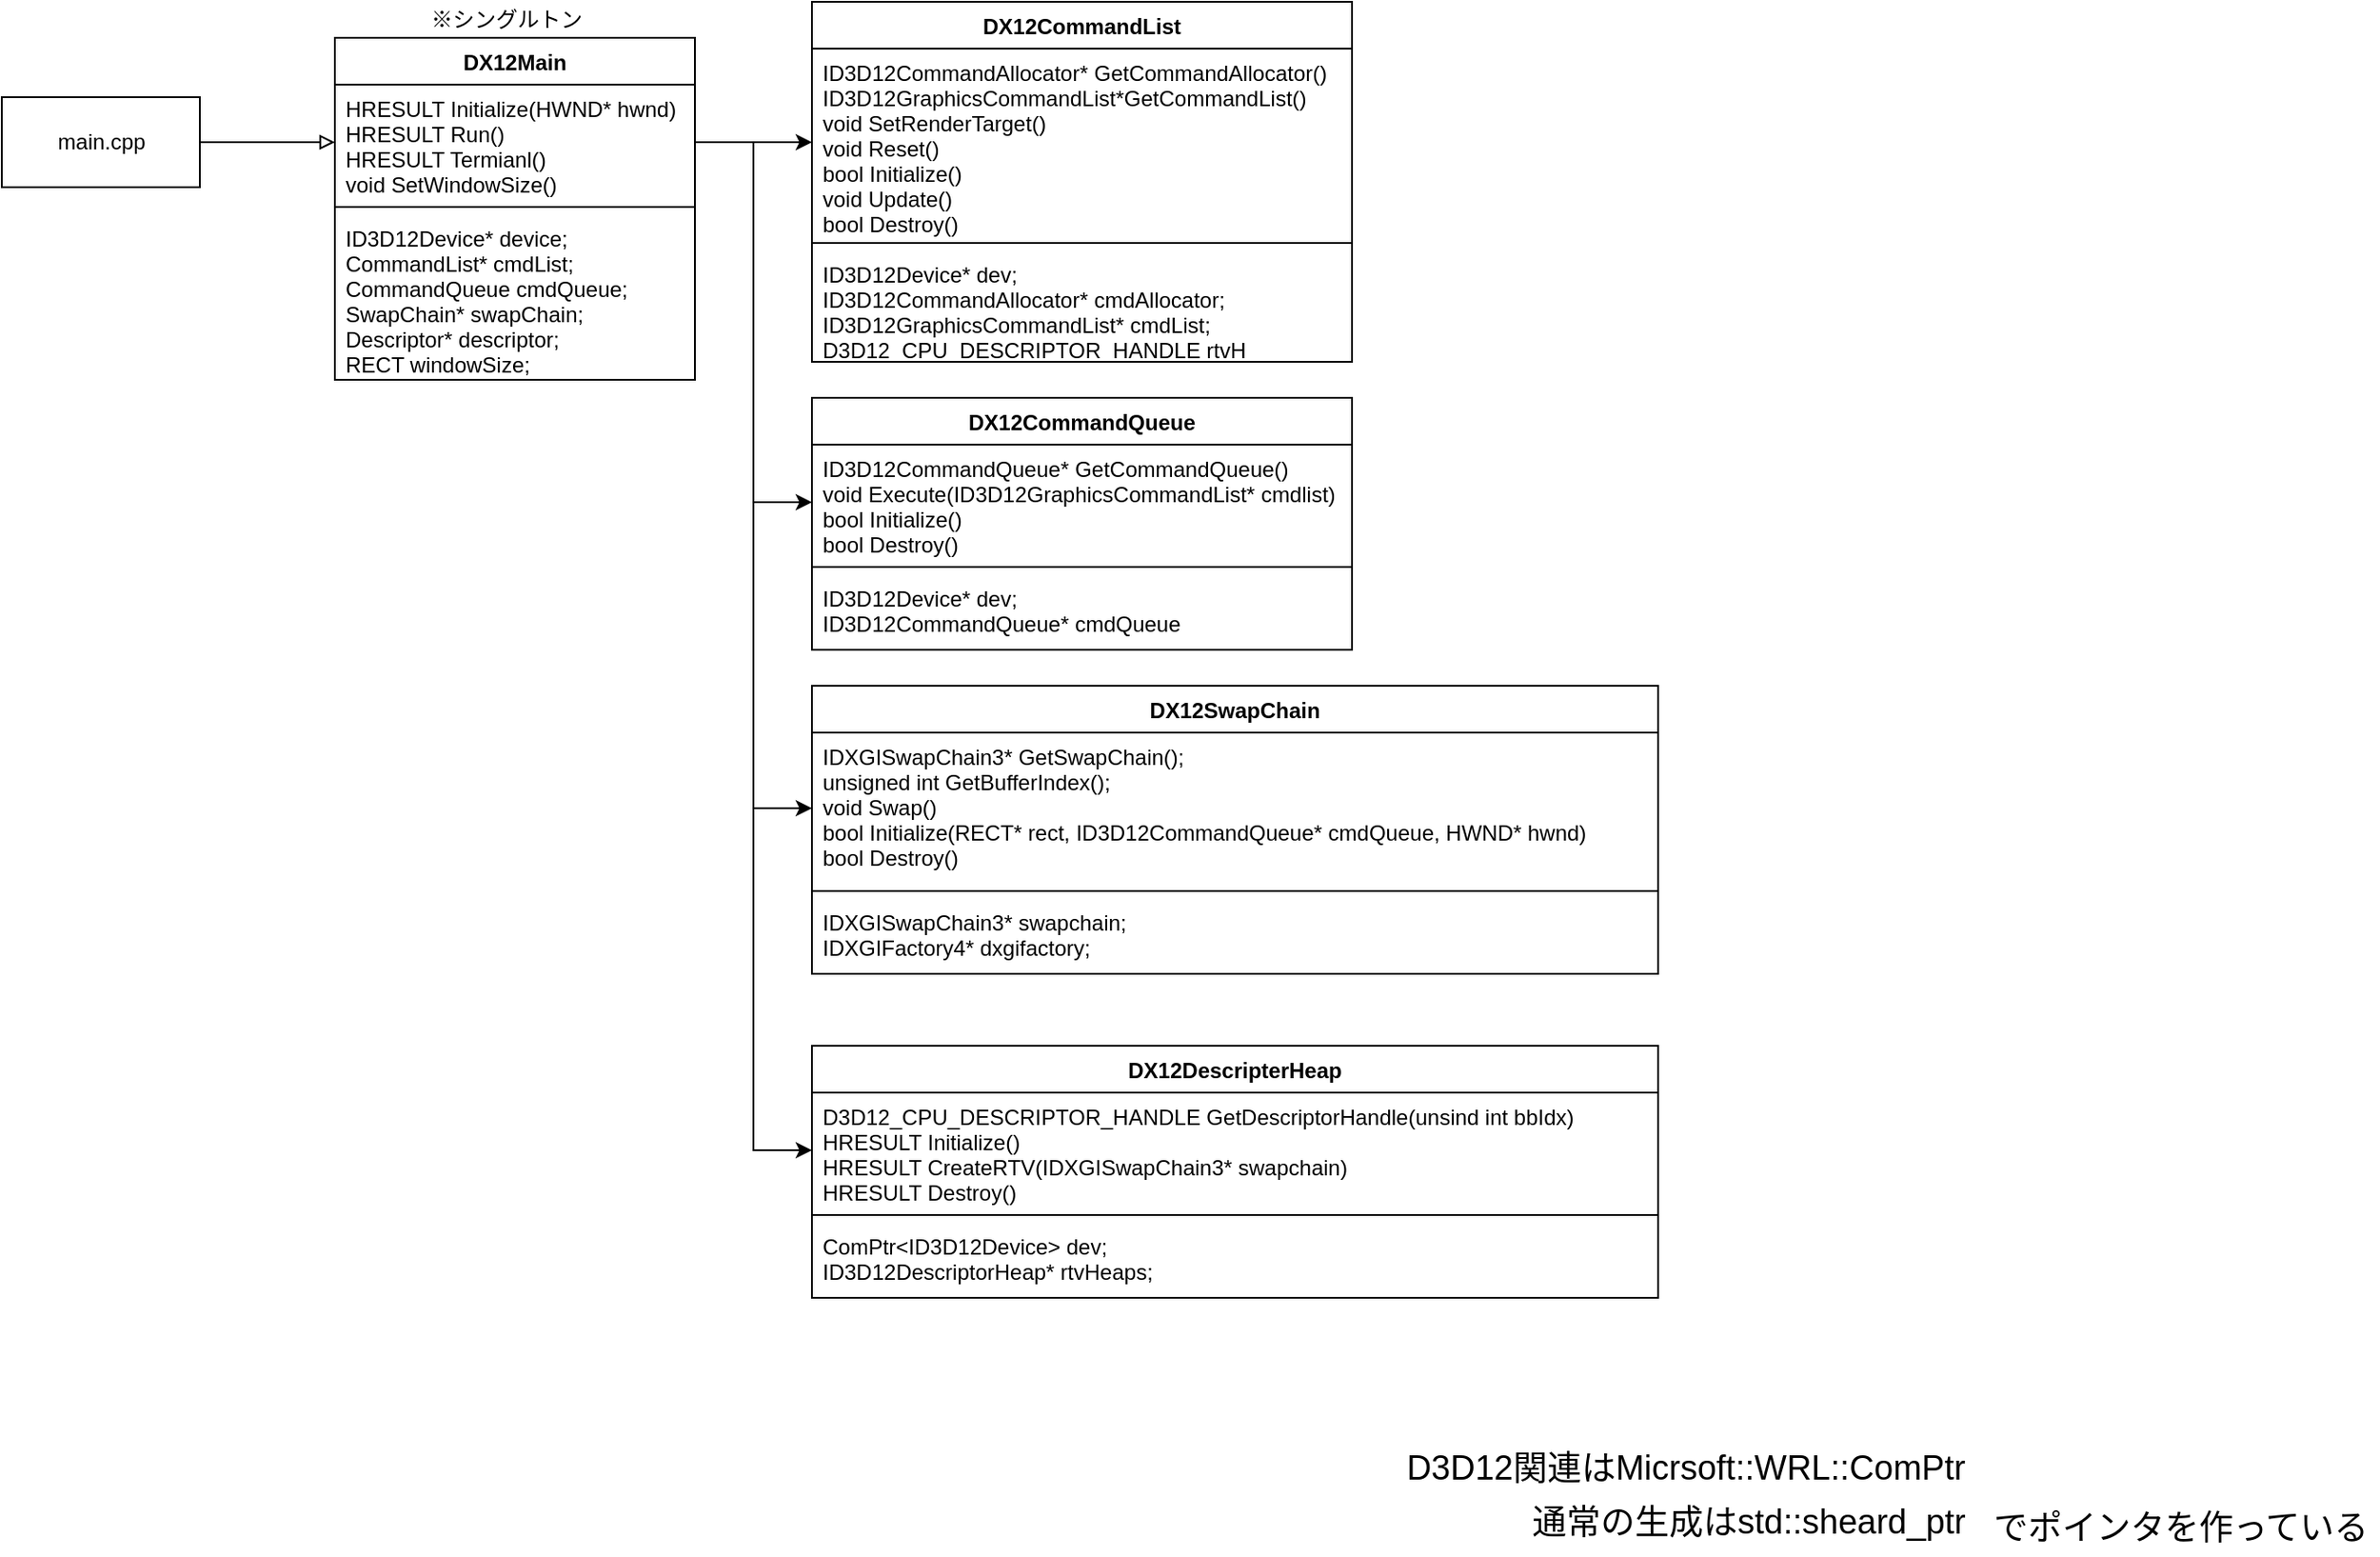 <mxfile version="12.9.3" type="device"><diagram name="Page-1" id="c4acf3e9-155e-7222-9cf6-157b1a14988f"><mxGraphModel dx="1673" dy="967" grid="1" gridSize="10" guides="1" tooltips="1" connect="1" arrows="1" fold="1" page="1" pageScale="1" pageWidth="850" pageHeight="1100" background="#ffffff" math="0" shadow="0"><root><mxCell id="0"/><mxCell id="1" parent="0"/><mxCell id="6dSBMfs9ndK4lUOHpKlb-33" style="edgeStyle=orthogonalEdgeStyle;rounded=0;orthogonalLoop=1;jettySize=auto;html=1;exitX=1;exitY=0.5;exitDx=0;exitDy=0;entryX=0;entryY=0.5;entryDx=0;entryDy=0;endArrow=block;endFill=0;" edge="1" parent="1" source="6dSBMfs9ndK4lUOHpKlb-1" target="6dSBMfs9ndK4lUOHpKlb-3"><mxGeometry relative="1" as="geometry"/></mxCell><mxCell id="6dSBMfs9ndK4lUOHpKlb-1" value="main.cpp" style="html=1;" vertex="1" parent="1"><mxGeometry x="370" y="283" width="110" height="50" as="geometry"/></mxCell><mxCell id="6dSBMfs9ndK4lUOHpKlb-27" style="edgeStyle=orthogonalEdgeStyle;rounded=0;orthogonalLoop=1;jettySize=auto;html=1;exitX=1;exitY=0.5;exitDx=0;exitDy=0;entryX=0;entryY=0.5;entryDx=0;entryDy=0;" edge="1" parent="1" source="6dSBMfs9ndK4lUOHpKlb-3" target="6dSBMfs9ndK4lUOHpKlb-15"><mxGeometry relative="1" as="geometry"/></mxCell><mxCell id="6dSBMfs9ndK4lUOHpKlb-28" style="edgeStyle=orthogonalEdgeStyle;rounded=0;orthogonalLoop=1;jettySize=auto;html=1;exitX=1;exitY=0.5;exitDx=0;exitDy=0;entryX=0;entryY=0.5;entryDx=0;entryDy=0;" edge="1" parent="1" source="6dSBMfs9ndK4lUOHpKlb-3" target="6dSBMfs9ndK4lUOHpKlb-19"><mxGeometry relative="1" as="geometry"/></mxCell><mxCell id="6dSBMfs9ndK4lUOHpKlb-29" style="edgeStyle=orthogonalEdgeStyle;rounded=0;orthogonalLoop=1;jettySize=auto;html=1;exitX=1;exitY=0.5;exitDx=0;exitDy=0;entryX=0;entryY=0.5;entryDx=0;entryDy=0;" edge="1" parent="1" source="6dSBMfs9ndK4lUOHpKlb-3" target="6dSBMfs9ndK4lUOHpKlb-23"><mxGeometry relative="1" as="geometry"/></mxCell><mxCell id="6dSBMfs9ndK4lUOHpKlb-30" value="※シングルトン" style="text;html=1;align=center;verticalAlign=middle;resizable=0;points=[];autosize=1;" vertex="1" parent="1"><mxGeometry x="600" y="230" width="100" height="20" as="geometry"/></mxCell><mxCell id="6dSBMfs9ndK4lUOHpKlb-31" style="edgeStyle=orthogonalEdgeStyle;rounded=0;orthogonalLoop=1;jettySize=auto;html=1;exitX=1;exitY=0.5;exitDx=0;exitDy=0;entryX=0;entryY=0.5;entryDx=0;entryDy=0;" edge="1" parent="1" source="6dSBMfs9ndK4lUOHpKlb-3" target="6dSBMfs9ndK4lUOHpKlb-11"><mxGeometry relative="1" as="geometry"/></mxCell><mxCell id="6dSBMfs9ndK4lUOHpKlb-10" value="DX12CommandList" style="swimlane;fontStyle=1;align=center;verticalAlign=top;childLayout=stackLayout;horizontal=1;startSize=26;horizontalStack=0;resizeParent=1;resizeParentMax=0;resizeLast=0;collapsible=1;marginBottom=0;" vertex="1" parent="1"><mxGeometry x="820" y="230" width="300" height="200" as="geometry"/></mxCell><mxCell id="6dSBMfs9ndK4lUOHpKlb-11" value="ID3D12CommandAllocator* GetCommandAllocator()&#10;ID3D12GraphicsCommandList*GetCommandList()&#10;void SetRenderTarget()&#10;void Reset()&#10;bool Initialize()&#10;void Update()&#10;bool Destroy()" style="text;strokeColor=none;fillColor=none;align=left;verticalAlign=top;spacingLeft=4;spacingRight=4;overflow=hidden;rotatable=0;points=[[0,0.5],[1,0.5]];portConstraint=eastwest;" vertex="1" parent="6dSBMfs9ndK4lUOHpKlb-10"><mxGeometry y="26" width="300" height="104" as="geometry"/></mxCell><mxCell id="6dSBMfs9ndK4lUOHpKlb-12" value="" style="line;strokeWidth=1;fillColor=none;align=left;verticalAlign=middle;spacingTop=-1;spacingLeft=3;spacingRight=3;rotatable=0;labelPosition=right;points=[];portConstraint=eastwest;" vertex="1" parent="6dSBMfs9ndK4lUOHpKlb-10"><mxGeometry y="130" width="300" height="8" as="geometry"/></mxCell><mxCell id="6dSBMfs9ndK4lUOHpKlb-13" value="ID3D12Device* dev;&#10;ID3D12CommandAllocator* cmdAllocator;&#10;ID3D12GraphicsCommandList* cmdList;&#10;D3D12_CPU_DESCRIPTOR_HANDLE rtvH&#10;" style="text;strokeColor=none;fillColor=none;align=left;verticalAlign=top;spacingLeft=4;spacingRight=4;overflow=hidden;rotatable=0;points=[[0,0.5],[1,0.5]];portConstraint=eastwest;" vertex="1" parent="6dSBMfs9ndK4lUOHpKlb-10"><mxGeometry y="138" width="300" height="62" as="geometry"/></mxCell><mxCell id="6dSBMfs9ndK4lUOHpKlb-2" value="DX12Main" style="swimlane;fontStyle=1;align=center;verticalAlign=top;childLayout=stackLayout;horizontal=1;startSize=26;horizontalStack=0;resizeParent=1;resizeParentMax=0;resizeLast=0;collapsible=1;marginBottom=0;" vertex="1" parent="1"><mxGeometry x="555" y="250" width="200" height="190" as="geometry"/></mxCell><mxCell id="6dSBMfs9ndK4lUOHpKlb-3" value="HRESULT Initialize(HWND* hwnd)&#10;HRESULT Run()&#10;HRESULT Termianl()&#10;void SetWindowSize()" style="text;strokeColor=none;fillColor=none;align=left;verticalAlign=top;spacingLeft=4;spacingRight=4;overflow=hidden;rotatable=0;points=[[0,0.5],[1,0.5]];portConstraint=eastwest;" vertex="1" parent="6dSBMfs9ndK4lUOHpKlb-2"><mxGeometry y="26" width="200" height="64" as="geometry"/></mxCell><mxCell id="6dSBMfs9ndK4lUOHpKlb-4" value="" style="line;strokeWidth=1;fillColor=none;align=left;verticalAlign=middle;spacingTop=-1;spacingLeft=3;spacingRight=3;rotatable=0;labelPosition=right;points=[];portConstraint=eastwest;" vertex="1" parent="6dSBMfs9ndK4lUOHpKlb-2"><mxGeometry y="90" width="200" height="8" as="geometry"/></mxCell><mxCell id="6dSBMfs9ndK4lUOHpKlb-5" value="ID3D12Device* device;&#10;CommandList* cmdList;&#10;CommandQueue cmdQueue;&#10;SwapChain* swapChain;&#10;Descriptor* descriptor;&#10;RECT windowSize;" style="text;strokeColor=none;fillColor=none;align=left;verticalAlign=top;spacingLeft=4;spacingRight=4;overflow=hidden;rotatable=0;points=[[0,0.5],[1,0.5]];portConstraint=eastwest;" vertex="1" parent="6dSBMfs9ndK4lUOHpKlb-2"><mxGeometry y="98" width="200" height="92" as="geometry"/></mxCell><mxCell id="6dSBMfs9ndK4lUOHpKlb-22" value="DX12DescripterHeap" style="swimlane;fontStyle=1;align=center;verticalAlign=top;childLayout=stackLayout;horizontal=1;startSize=26;horizontalStack=0;resizeParent=1;resizeParentMax=0;resizeLast=0;collapsible=1;marginBottom=0;" vertex="1" parent="1"><mxGeometry x="820" y="810" width="470" height="140" as="geometry"/></mxCell><mxCell id="6dSBMfs9ndK4lUOHpKlb-23" value="D3D12_CPU_DESCRIPTOR_HANDLE GetDescriptorHandle(unsind int bbIdx)&#10;HRESULT Initialize()&#10;HRESULT CreateRTV(IDXGISwapChain3* swapchain)&#10;HRESULT Destroy()&#10;" style="text;strokeColor=none;fillColor=none;align=left;verticalAlign=top;spacingLeft=4;spacingRight=4;overflow=hidden;rotatable=0;points=[[0,0.5],[1,0.5]];portConstraint=eastwest;" vertex="1" parent="6dSBMfs9ndK4lUOHpKlb-22"><mxGeometry y="26" width="470" height="64" as="geometry"/></mxCell><mxCell id="6dSBMfs9ndK4lUOHpKlb-24" value="" style="line;strokeWidth=1;fillColor=none;align=left;verticalAlign=middle;spacingTop=-1;spacingLeft=3;spacingRight=3;rotatable=0;labelPosition=right;points=[];portConstraint=eastwest;" vertex="1" parent="6dSBMfs9ndK4lUOHpKlb-22"><mxGeometry y="90" width="470" height="8" as="geometry"/></mxCell><mxCell id="6dSBMfs9ndK4lUOHpKlb-25" value="ComPtr&lt;ID3D12Device&gt; dev;&#10;ID3D12DescriptorHeap* rtvHeaps;" style="text;strokeColor=none;fillColor=none;align=left;verticalAlign=top;spacingLeft=4;spacingRight=4;overflow=hidden;rotatable=0;points=[[0,0.5],[1,0.5]];portConstraint=eastwest;" vertex="1" parent="6dSBMfs9ndK4lUOHpKlb-22"><mxGeometry y="98" width="470" height="42" as="geometry"/></mxCell><mxCell id="6dSBMfs9ndK4lUOHpKlb-18" value="DX12SwapChain" style="swimlane;fontStyle=1;align=center;verticalAlign=top;childLayout=stackLayout;horizontal=1;startSize=26;horizontalStack=0;resizeParent=1;resizeParentMax=0;resizeLast=0;collapsible=1;marginBottom=0;" vertex="1" parent="1"><mxGeometry x="820" y="610" width="470" height="160" as="geometry"/></mxCell><mxCell id="6dSBMfs9ndK4lUOHpKlb-19" value="IDXGISwapChain3* GetSwapChain();&#10;unsigned int GetBufferIndex();&#10;void Swap()&#10;bool Initialize(RECT* rect, ID3D12CommandQueue* cmdQueue, HWND* hwnd)&#10;bool Destroy()" style="text;strokeColor=none;fillColor=none;align=left;verticalAlign=top;spacingLeft=4;spacingRight=4;overflow=hidden;rotatable=0;points=[[0,0.5],[1,0.5]];portConstraint=eastwest;" vertex="1" parent="6dSBMfs9ndK4lUOHpKlb-18"><mxGeometry y="26" width="470" height="84" as="geometry"/></mxCell><mxCell id="6dSBMfs9ndK4lUOHpKlb-20" value="" style="line;strokeWidth=1;fillColor=none;align=left;verticalAlign=middle;spacingTop=-1;spacingLeft=3;spacingRight=3;rotatable=0;labelPosition=right;points=[];portConstraint=eastwest;" vertex="1" parent="6dSBMfs9ndK4lUOHpKlb-18"><mxGeometry y="110" width="470" height="8" as="geometry"/></mxCell><mxCell id="6dSBMfs9ndK4lUOHpKlb-21" value="IDXGISwapChain3* swapchain;&#10;IDXGIFactory4* dxgifactory;&#10;" style="text;strokeColor=none;fillColor=none;align=left;verticalAlign=top;spacingLeft=4;spacingRight=4;overflow=hidden;rotatable=0;points=[[0,0.5],[1,0.5]];portConstraint=eastwest;" vertex="1" parent="6dSBMfs9ndK4lUOHpKlb-18"><mxGeometry y="118" width="470" height="42" as="geometry"/></mxCell><mxCell id="6dSBMfs9ndK4lUOHpKlb-14" value="DX12CommandQueue" style="swimlane;fontStyle=1;align=center;verticalAlign=top;childLayout=stackLayout;horizontal=1;startSize=26;horizontalStack=0;resizeParent=1;resizeParentMax=0;resizeLast=0;collapsible=1;marginBottom=0;" vertex="1" parent="1"><mxGeometry x="820" y="450" width="300" height="140" as="geometry"/></mxCell><mxCell id="6dSBMfs9ndK4lUOHpKlb-15" value="ID3D12CommandQueue* GetCommandQueue()&#10;void Execute(ID3D12GraphicsCommandList* cmdlist)&#10;bool Initialize()&#10;bool Destroy()&#10;" style="text;strokeColor=none;fillColor=none;align=left;verticalAlign=top;spacingLeft=4;spacingRight=4;overflow=hidden;rotatable=0;points=[[0,0.5],[1,0.5]];portConstraint=eastwest;" vertex="1" parent="6dSBMfs9ndK4lUOHpKlb-14"><mxGeometry y="26" width="300" height="64" as="geometry"/></mxCell><mxCell id="6dSBMfs9ndK4lUOHpKlb-16" value="" style="line;strokeWidth=1;fillColor=none;align=left;verticalAlign=middle;spacingTop=-1;spacingLeft=3;spacingRight=3;rotatable=0;labelPosition=right;points=[];portConstraint=eastwest;" vertex="1" parent="6dSBMfs9ndK4lUOHpKlb-14"><mxGeometry y="90" width="300" height="8" as="geometry"/></mxCell><mxCell id="6dSBMfs9ndK4lUOHpKlb-17" value="ID3D12Device* dev;&#10;ID3D12CommandQueue* cmdQueue" style="text;strokeColor=none;fillColor=none;align=left;verticalAlign=top;spacingLeft=4;spacingRight=4;overflow=hidden;rotatable=0;points=[[0,0.5],[1,0.5]];portConstraint=eastwest;" vertex="1" parent="6dSBMfs9ndK4lUOHpKlb-14"><mxGeometry y="98" width="300" height="42" as="geometry"/></mxCell><mxCell id="6dSBMfs9ndK4lUOHpKlb-34" value="D3D12関連はMicrsoft::WRL::ComPtr" style="text;html=1;align=center;verticalAlign=middle;resizable=0;points=[];autosize=1;fontSize=19;" vertex="1" parent="1"><mxGeometry x="1140" y="1030" width="330" height="30" as="geometry"/></mxCell><mxCell id="6dSBMfs9ndK4lUOHpKlb-35" value="通常の生成はstd::sheard_ptr" style="text;html=1;align=center;verticalAlign=middle;resizable=0;points=[];autosize=1;fontSize=19;" vertex="1" parent="1"><mxGeometry x="1210" y="1060" width="260" height="30" as="geometry"/></mxCell><mxCell id="6dSBMfs9ndK4lUOHpKlb-36" value="でポインタを作っている" style="text;html=1;align=center;verticalAlign=middle;resizable=0;points=[];autosize=1;fontSize=19;" vertex="1" parent="1"><mxGeometry x="1470" y="1063" width="220" height="30" as="geometry"/></mxCell></root></mxGraphModel></diagram></mxfile>